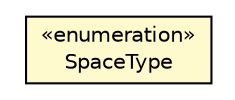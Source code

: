 #!/usr/local/bin/dot
#
# Class diagram 
# Generated by UMLGraph version R5_6-24-gf6e263 (http://www.umlgraph.org/)
#

digraph G {
	edge [fontname="Helvetica",fontsize=10,labelfontname="Helvetica",labelfontsize=10];
	node [fontname="Helvetica",fontsize=10,shape=plaintext];
	nodesep=0.25;
	ranksep=0.5;
	// org.universAAL.middleware.managers.deploy.uapp.model.SpaceType
	c7550288 [label=<<table title="org.universAAL.middleware.managers.deploy.uapp.model.SpaceType" border="0" cellborder="1" cellspacing="0" cellpadding="2" port="p" bgcolor="lemonChiffon" href="./SpaceType.html">
		<tr><td><table border="0" cellspacing="0" cellpadding="1">
<tr><td align="center" balign="center"> &#171;enumeration&#187; </td></tr>
<tr><td align="center" balign="center"> SpaceType </td></tr>
		</table></td></tr>
		</table>>, URL="./SpaceType.html", fontname="Helvetica", fontcolor="black", fontsize=10.0];
}


